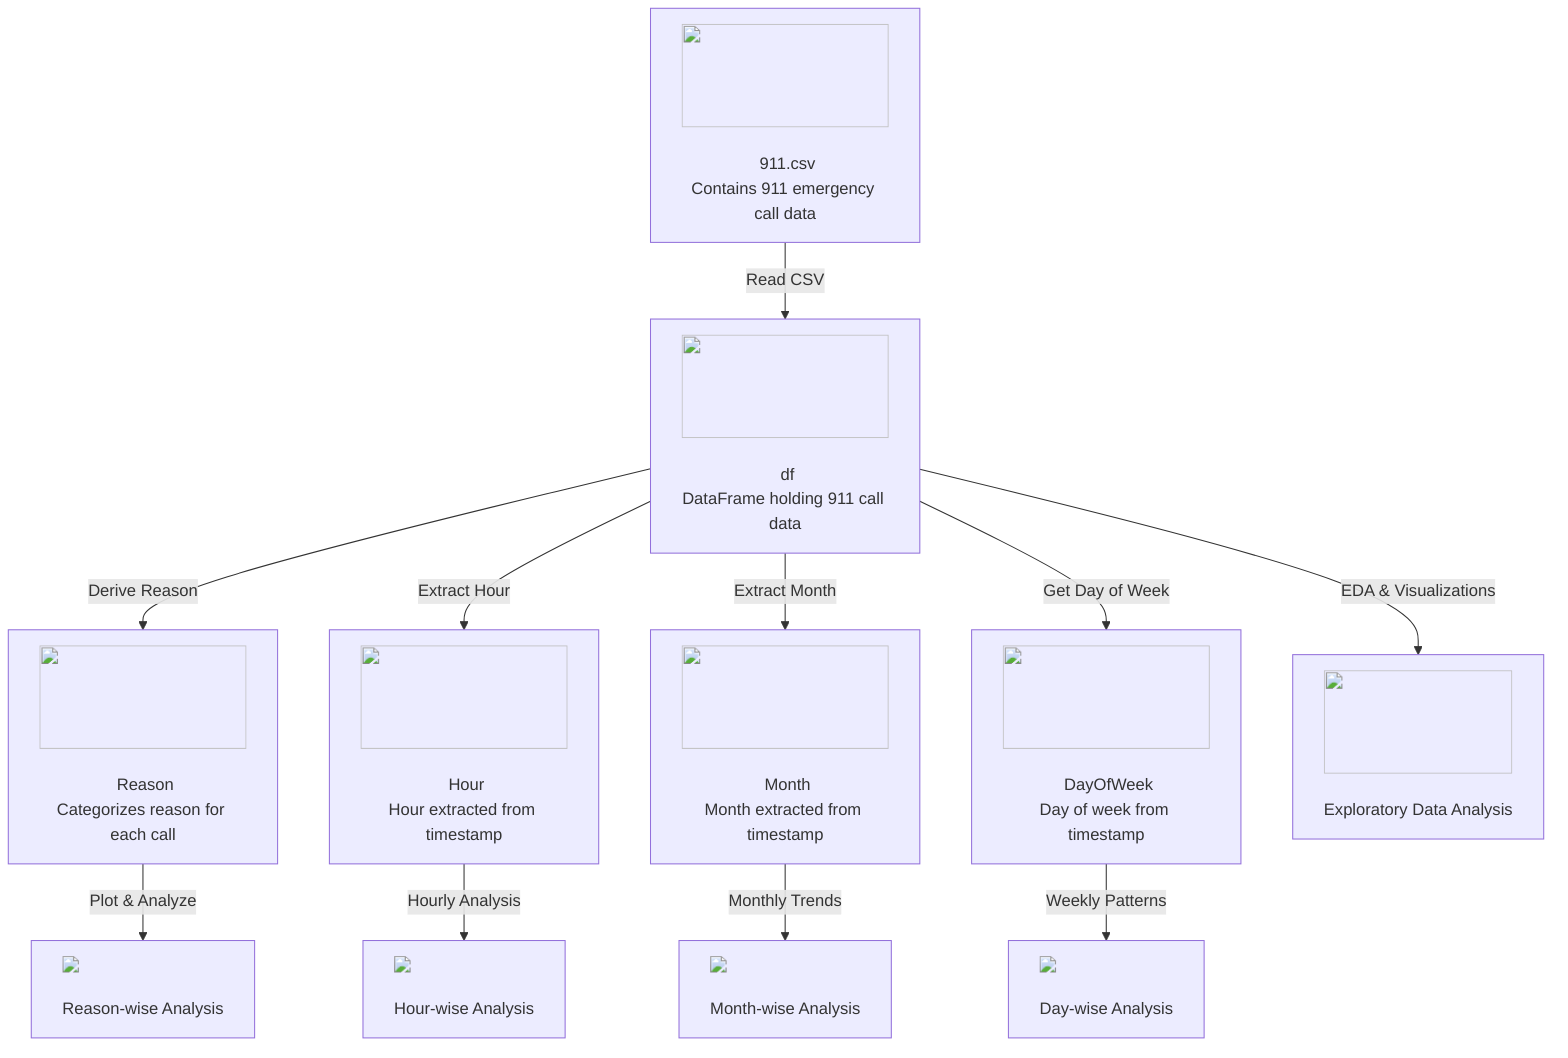 flowchart TD
    %% Data Sources
    input_data["<img src='icons/file.svg' width=100 height=100/> <br/> 911.csv\nContains 911 emergency call data"]
    
    %% Data Variables
    df["<img src='icons/table.svg' width=100 height=100/> <br/> df\nDataFrame holding 911 call data"]
    Reason["<img src='icons/column_split.svg' width=100 height=100/> <br/> Reason\nCategorizes reason for each call"]
    Hour["<img src='icons/column_split.svg' width=100 height=100/> <br/> Hour\nHour extracted from timestamp"]
    Month["<img src='icons/column_split.svg' width=100 height=100/> <br/> Month\nMonth extracted from timestamp"]
    DayOfWeek["<img src='icons/column_split.svg' width=100 height=100/> <br/> DayOfWeek\nDay of week from timestamp"]

    %% Data Flow
    input_data -->|"Read CSV"| df
    df -->|"Derive Reason"| Reason
    df -->|"Extract Hour"| Hour
    df -->|"Extract Month"| Month
    df -->|"Get Day of Week"| DayOfWeek
    
    %% Usages
    df -->|"EDA & Visualizations"| eda["<img src='icons/brain.svg' width=100 height=100/> <br/> Exploratory Data Analysis"]
    Reason -->|"Plot & Analyze"| analysis1["<img src='dummy_plots/barplot_template.svg'/> <br/> Reason-wise Analysis"]
    Hour -->|"Hourly Analysis"| analysis2["<img src='dummy_plots/lineplot_template.svg'/> <br/> Hour-wise Analysis"]
    Month -->|"Monthly Trends"| analysis3["<img src='dummy_plots/hist_template.svg'/> <br/> Month-wise Analysis"]
    DayOfWeek -->|"Weekly Patterns"| analysis4["<img src='dummy_plots/scatter_plot_template.svg'/> <br/> Day-wise Analysis"]